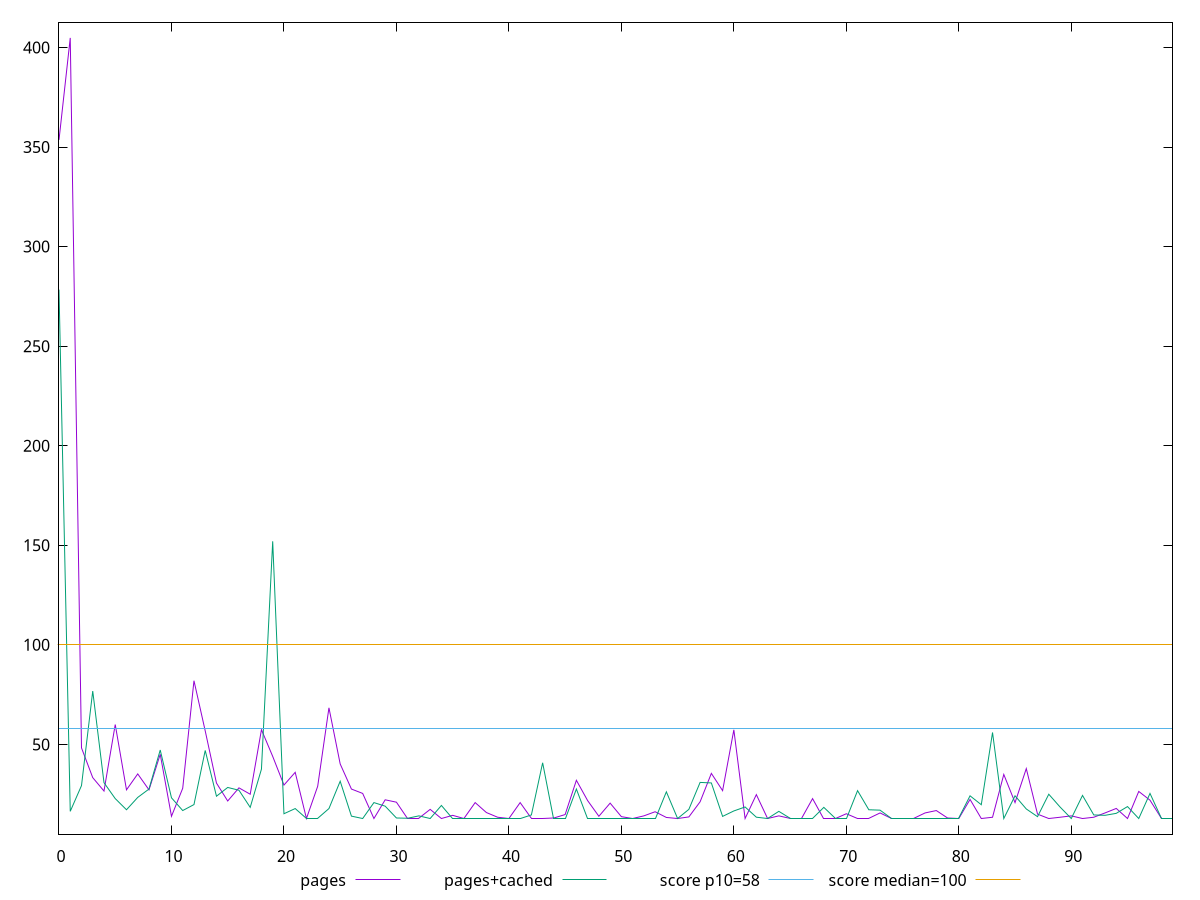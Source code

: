 reset

$pages <<EOF
0 353.6000000000015
1 404.7999999999986
2 48.26666666666667
3 33.33333333333358
4 26.6
5 59.99999999999976
6 27.200000000000003
7 35.2
8 27.200000000000003
9 45.06666666666667
10 13.92
11 28
12 82.00000000000037
13 56.800000000000004
14 30.6
15 21.6
16 28.200000000000184
17 25
18 57.400000000000006
19 44.00000000000024
20 29.6
21 36
22 12.8
23 29
24 68.4
25 40.2
26 27.59999999999982
27 25.400000000000002
28 12.8
29 22.199999999999818
30 21
31 12.8
32 12.8
33 17.400000000000002
34 12.8
35 14.39999999999988
36 12.8
37 20.8
38 15.79999999999982
39 13.440000000000001
40 12.8
41 20.8
42 12.8
43 12.8
44 13.066666666666666
45 14.8
46 32
47 21.8
48 13.920000000000147
49 20.533333333333577
50 13.733333333333334
51 12.8
52 14.133333333333335
53 16.199999999999818
54 13.333333333333213
55 12.8
56 13.600000000000001
57 21.200000000000003
58 35.46666666666643
59 26.79999999999982
60 57.33333333333333
61 12.8
62 24.79999999999982
63 12.8
64 14.133333333333335
65 12.8
66 12.8
67 22.8
68 12.800000000000122
69 12.8
70 15.200000000000001
71 12.8
72 12.8
73 15.600000000000001
74 12.8
75 12.8
76 12.8
77 15.600000000000001
78 16.79999999999982
79 13.066666666666666
80 12.8
81 22.400000000000183
82 12.8
83 13.439999999999856
84 34.93333333333334
85 20.8
86 37.86666666666667
87 15
88 12.8
89 13.440000000000001
90 14.133333333333455
91 12.8
92 13.440000000000001
93 15.600000000000001
94 17.866666666666667
95 12.8
96 26.400000000000002
97 22
98 12.8
99 12.8
EOF

$pagesCached <<EOF
0 278.40000000000003
1 16.400000000000002
2 29.33333333333334
3 76.80000000000001
4 30.79999999999982
5 22.800000000000182
6 17.2
7 23.400000000000002
8 27.6
9 47.19999999999976
10 23.200000000000003
11 16.8
12 19.79999999999982
13 47
14 24
15 28.400000000000183
16 27
17 18.39999999999982
18 37.59999999999975
19 152
20 15.200000000000001
21 17.8
22 12.8
23 12.8
24 17.8
25 31.52
26 13.99999999999988
27 12.8
28 20.8
29 19
30 13.066666666666789
31 12.933333333333213
32 14.133333333333455
33 12.8
34 19.36
35 12.8
36 12.8
37 12.8
38 12.8
39 12.8
40 12.8
41 12.8
42 14.59999999999982
43 40.79999999999976
44 12.8
45 12.8
46 27.6
47 12.8
48 12.8
49 12.8
50 12.8
51 12.8
52 12.8
53 12.8
54 26.200000000000184
55 12.8
56 17.400000000000002
57 30.933333333333096
58 30.666666666666664
59 13.866666666666667
60 16.600000000000183
61 18.6
62 13.466666666666667
63 12.8
64 16.400000000000183
65 12.8
66 12.8
67 12.8
68 18.39999999999982
69 12.8
70 12.8
71 26.79999999999982
72 17.199999999999818
73 17
74 12.8
75 12.8
76 12.8
77 12.8
78 12.8
79 12.8
80 12.8
81 24.199999999999637
82 19.733333333333576
83 56
84 12.8
85 24.200000000000003
86 17.600000000000183
87 13.733333333333334
88 25.000000000000185
89 18.6
90 12.8
91 24.400000000000002
92 14.59999999999982
93 14.4
94 15.400000000000183
95 18.8
96 12.8
97 25.39999999999982
98 12.8
99 12.8
EOF

set key outside below
set xrange [0:99]
set yrange [4.960000000000029:412.63999999999857]
set trange [4.960000000000029:412.63999999999857]
set terminal svg size 640, 520 enhanced background rgb 'white'
set output "report_00026_2021-02-22T21:38:55.199Z/estimated-input-latency/comparison/line/0_vs_1.svg"

plot $pages title "pages" with line, \
     $pagesCached title "pages+cached" with line, \
     58 title "score p10=58", \
     100 title "score median=100"

reset
